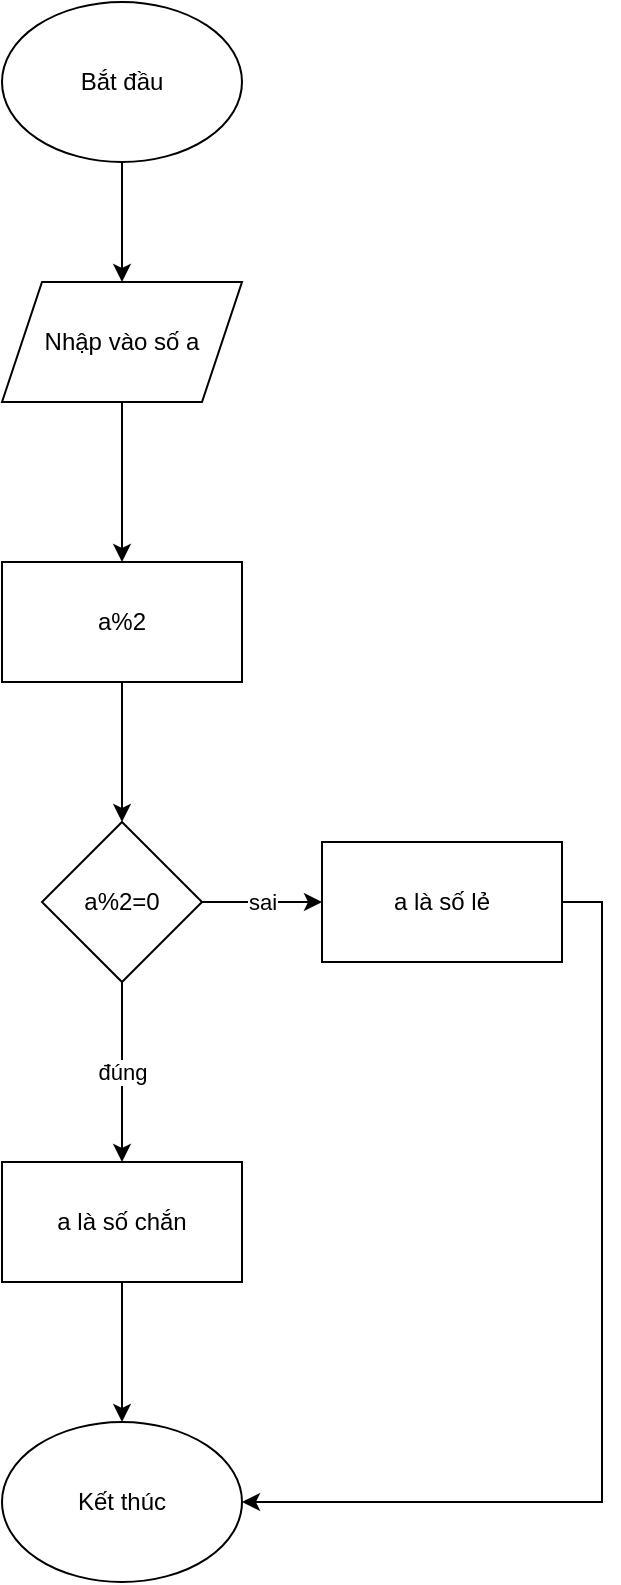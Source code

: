 <mxfile version="24.8.6">
  <diagram name="Trang-1" id="CNICpPtvZP634g-mYIk0">
    <mxGraphModel dx="1221" dy="759" grid="1" gridSize="10" guides="1" tooltips="1" connect="1" arrows="1" fold="1" page="1" pageScale="1" pageWidth="827" pageHeight="1169" math="0" shadow="0">
      <root>
        <mxCell id="0" />
        <mxCell id="1" parent="0" />
        <mxCell id="3UJyp0OC6Y3F3wvQwUww-1" value="Bắt đầu" style="ellipse;whiteSpace=wrap;html=1;" vertex="1" parent="1">
          <mxGeometry x="350" y="190" width="120" height="80" as="geometry" />
        </mxCell>
        <mxCell id="3UJyp0OC6Y3F3wvQwUww-17" value="" style="edgeStyle=orthogonalEdgeStyle;rounded=0;orthogonalLoop=1;jettySize=auto;html=1;" edge="1" parent="1" source="3UJyp0OC6Y3F3wvQwUww-2" target="3UJyp0OC6Y3F3wvQwUww-16">
          <mxGeometry relative="1" as="geometry" />
        </mxCell>
        <mxCell id="3UJyp0OC6Y3F3wvQwUww-2" value="Nhập vào số a" style="shape=parallelogram;perimeter=parallelogramPerimeter;whiteSpace=wrap;html=1;fixedSize=1;" vertex="1" parent="1">
          <mxGeometry x="350" y="330" width="120" height="60" as="geometry" />
        </mxCell>
        <mxCell id="3UJyp0OC6Y3F3wvQwUww-3" style="edgeStyle=orthogonalEdgeStyle;rounded=0;orthogonalLoop=1;jettySize=auto;html=1;exitX=0.5;exitY=1;exitDx=0;exitDy=0;entryX=0.5;entryY=0;entryDx=0;entryDy=0;" edge="1" parent="1" source="3UJyp0OC6Y3F3wvQwUww-1" target="3UJyp0OC6Y3F3wvQwUww-2">
          <mxGeometry relative="1" as="geometry" />
        </mxCell>
        <mxCell id="3UJyp0OC6Y3F3wvQwUww-19" value="" style="edgeStyle=orthogonalEdgeStyle;rounded=0;orthogonalLoop=1;jettySize=auto;html=1;" edge="1" parent="1" source="3UJyp0OC6Y3F3wvQwUww-16" target="3UJyp0OC6Y3F3wvQwUww-18">
          <mxGeometry relative="1" as="geometry" />
        </mxCell>
        <mxCell id="3UJyp0OC6Y3F3wvQwUww-16" value="a%2" style="whiteSpace=wrap;html=1;" vertex="1" parent="1">
          <mxGeometry x="350" y="470" width="120" height="60" as="geometry" />
        </mxCell>
        <mxCell id="3UJyp0OC6Y3F3wvQwUww-21" value="đúng" style="edgeStyle=orthogonalEdgeStyle;rounded=0;orthogonalLoop=1;jettySize=auto;html=1;" edge="1" parent="1" source="3UJyp0OC6Y3F3wvQwUww-18" target="3UJyp0OC6Y3F3wvQwUww-20">
          <mxGeometry relative="1" as="geometry" />
        </mxCell>
        <mxCell id="3UJyp0OC6Y3F3wvQwUww-23" value="sai" style="edgeStyle=orthogonalEdgeStyle;rounded=0;orthogonalLoop=1;jettySize=auto;html=1;" edge="1" parent="1" source="3UJyp0OC6Y3F3wvQwUww-18" target="3UJyp0OC6Y3F3wvQwUww-22">
          <mxGeometry relative="1" as="geometry" />
        </mxCell>
        <mxCell id="3UJyp0OC6Y3F3wvQwUww-18" value="a%2=0" style="rhombus;whiteSpace=wrap;html=1;" vertex="1" parent="1">
          <mxGeometry x="370" y="600" width="80" height="80" as="geometry" />
        </mxCell>
        <mxCell id="3UJyp0OC6Y3F3wvQwUww-25" style="edgeStyle=orthogonalEdgeStyle;rounded=0;orthogonalLoop=1;jettySize=auto;html=1;exitX=0.5;exitY=1;exitDx=0;exitDy=0;entryX=0.5;entryY=0;entryDx=0;entryDy=0;" edge="1" parent="1" source="3UJyp0OC6Y3F3wvQwUww-20" target="3UJyp0OC6Y3F3wvQwUww-24">
          <mxGeometry relative="1" as="geometry" />
        </mxCell>
        <mxCell id="3UJyp0OC6Y3F3wvQwUww-20" value="a là số chắn" style="whiteSpace=wrap;html=1;" vertex="1" parent="1">
          <mxGeometry x="350" y="770" width="120" height="60" as="geometry" />
        </mxCell>
        <mxCell id="3UJyp0OC6Y3F3wvQwUww-26" style="edgeStyle=orthogonalEdgeStyle;rounded=0;orthogonalLoop=1;jettySize=auto;html=1;exitX=1;exitY=0.5;exitDx=0;exitDy=0;entryX=1;entryY=0.5;entryDx=0;entryDy=0;" edge="1" parent="1" source="3UJyp0OC6Y3F3wvQwUww-22" target="3UJyp0OC6Y3F3wvQwUww-24">
          <mxGeometry relative="1" as="geometry" />
        </mxCell>
        <mxCell id="3UJyp0OC6Y3F3wvQwUww-22" value="a là số lẻ" style="whiteSpace=wrap;html=1;" vertex="1" parent="1">
          <mxGeometry x="510" y="610" width="120" height="60" as="geometry" />
        </mxCell>
        <mxCell id="3UJyp0OC6Y3F3wvQwUww-24" value="Kết thúc" style="ellipse;whiteSpace=wrap;html=1;" vertex="1" parent="1">
          <mxGeometry x="350" y="900" width="120" height="80" as="geometry" />
        </mxCell>
      </root>
    </mxGraphModel>
  </diagram>
</mxfile>
